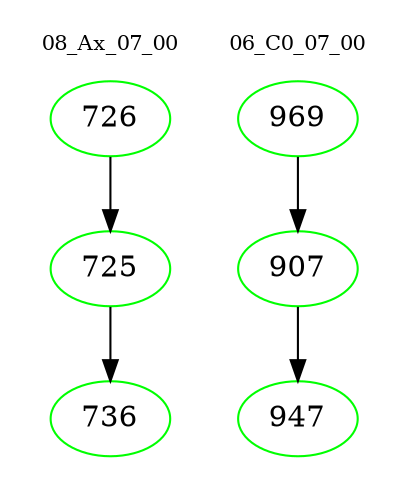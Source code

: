 digraph{
subgraph cluster_0 {
color = white
label = "08_Ax_07_00";
fontsize=10;
T0_726 [label="726", color="green"]
T0_726 -> T0_725 [color="black"]
T0_725 [label="725", color="green"]
T0_725 -> T0_736 [color="black"]
T0_736 [label="736", color="green"]
}
subgraph cluster_1 {
color = white
label = "06_C0_07_00";
fontsize=10;
T1_969 [label="969", color="green"]
T1_969 -> T1_907 [color="black"]
T1_907 [label="907", color="green"]
T1_907 -> T1_947 [color="black"]
T1_947 [label="947", color="green"]
}
}
